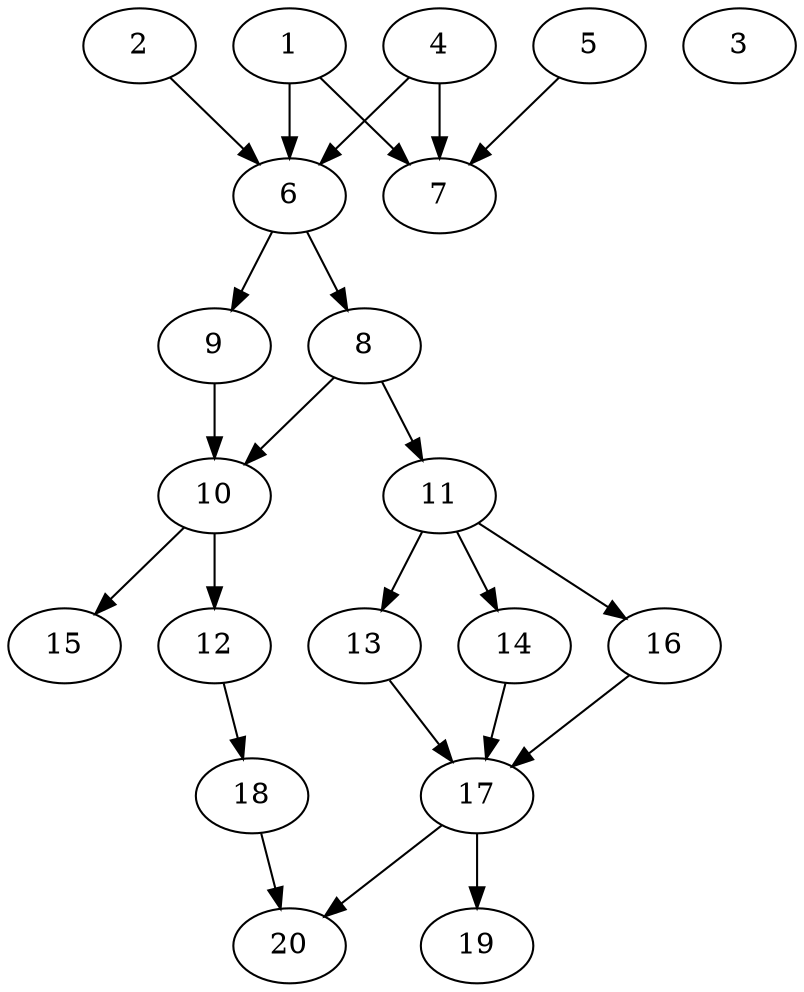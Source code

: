 // DAG (tier=2-normal, mode=compute, n=20, ccr=0.351, fat=0.505, density=0.519, regular=0.444, jump=0.106, mindata=524288, maxdata=8388608)
// DAG automatically generated by daggen at Sun Aug 24 16:33:33 2025
// /home/ermia/Project/Environments/daggen/bin/daggen --dot --ccr 0.351 --fat 0.505 --regular 0.444 --density 0.519 --jump 0.106 --mindata 524288 --maxdata 8388608 -n 20 
digraph G {
  1 [size="1196360333688182", alpha="0.04", expect_size="598180166844091"]
  1 -> 6 [size ="64132795596800"]
  1 -> 7 [size ="64132795596800"]
  2 [size="109507146977981072", alpha="0.06", expect_size="54753573488990536"]
  2 -> 6 [size ="85470386061312"]
  3 [size="1768681213037379584", alpha="0.01", expect_size="884340606518689792"]
  4 [size="1215811631145242", alpha="0.20", expect_size="607905815572621"]
  4 -> 6 [size ="2969776947200"]
  4 -> 7 [size ="2969776947200"]
  5 [size="443004100560092096", alpha="0.17", expect_size="221502050280046048"]
  5 -> 7 [size ="207039435374592"]
  6 [size="28846315559452672000", alpha="0.05", expect_size="14423157779726336000"]
  6 -> 8 [size ="75246023475200"]
  6 -> 9 [size ="75246023475200"]
  7 [size="142158085285341152", alpha="0.10", expect_size="71079042642670576"]
  8 [size="234021856414235885568", alpha="0.00", expect_size="117010928207117942784"]
  8 -> 10 [size ="303804545236992"]
  8 -> 11 [size ="303804545236992"]
  9 [size="10475357280374790", alpha="0.20", expect_size="5237678640187395"]
  9 -> 10 [size ="245518617804800"]
  10 [size="62673015337126", alpha="0.02", expect_size="31336507668563"]
  10 -> 12 [size ="2519132536832"]
  10 -> 15 [size ="2519132536832"]
  11 [size="10881415643565720", alpha="0.13", expect_size="5440707821782860"]
  11 -> 13 [size ="237596282191872"]
  11 -> 14 [size ="237596282191872"]
  11 -> 16 [size ="237596282191872"]
  12 [size="235481229436263584", alpha="0.06", expect_size="117740614718131792"]
  12 -> 18 [size ="307958223208448"]
  13 [size="26020884200135704", alpha="0.04", expect_size="13010442100067852"]
  13 -> 17 [size ="438133044805632"]
  14 [size="35415774987112415232", alpha="0.13", expect_size="17707887493556207616"]
  14 -> 17 [size ="86275566600192"]
  15 [size="490592936268102912", alpha="0.06", expect_size="245296468134051456"]
  16 [size="8209156750180352000", alpha="0.17", expect_size="4104578375090176000"]
  16 -> 17 [size ="32555348787200"]
  17 [size="16171186005187500", alpha="0.17", expect_size="8085593002593750"]
  17 -> 19 [size ="411041792000000"]
  17 -> 20 [size ="411041792000000"]
  18 [size="388377870336000000000", alpha="0.10", expect_size="194188935168000000000"]
  18 -> 20 [size ="425852928000000"]
  19 [size="266445505636383850496", alpha="0.09", expect_size="133222752818191925248"]
  20 [size="95041754330145680", alpha="0.02", expect_size="47520877165072840"]
}